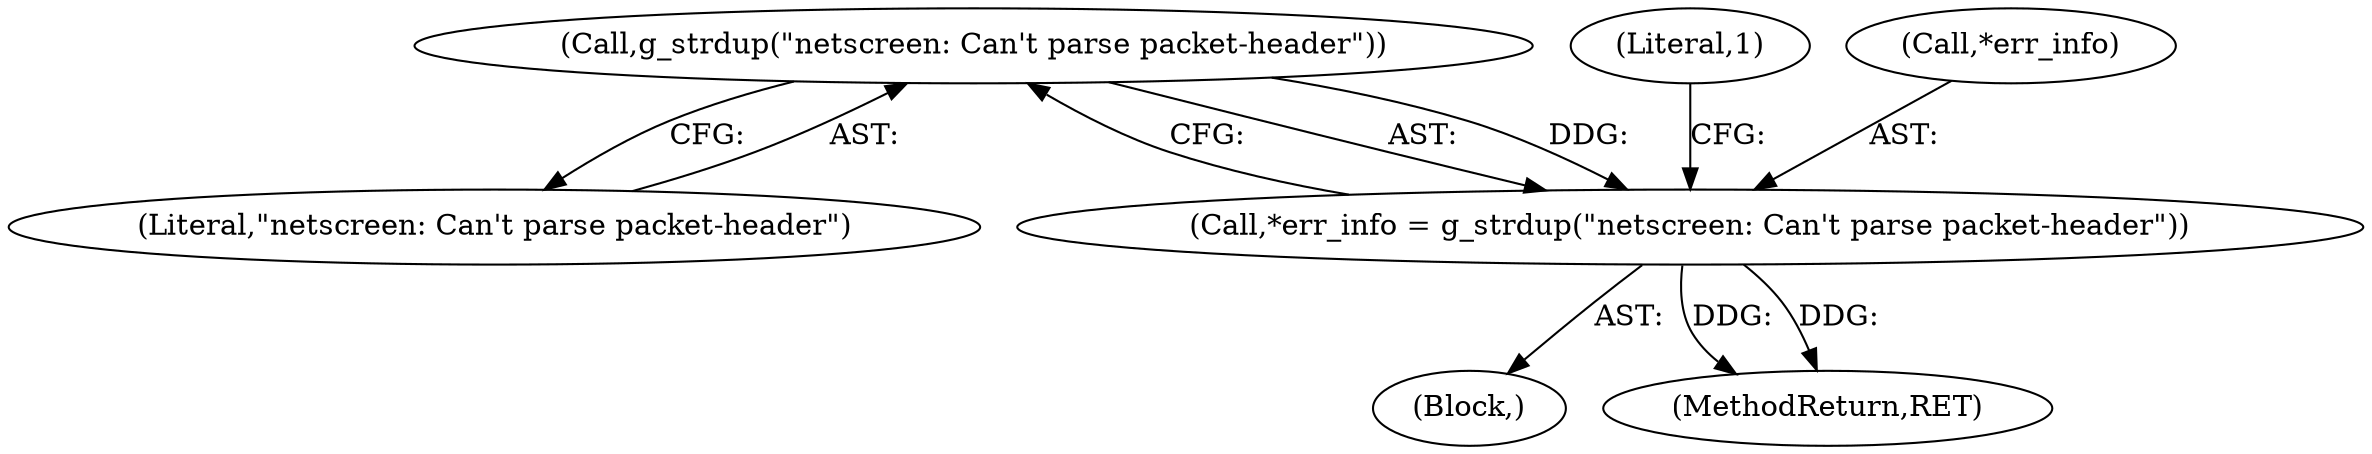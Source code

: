digraph "0_wireshark_11edc83b98a61e890d7bb01855389d40e984ea82@API" {
"1000175" [label="(Call,g_strdup(\"netscreen: Can't parse packet-header\"))"];
"1000172" [label="(Call,*err_info = g_strdup(\"netscreen: Can't parse packet-header\"))"];
"1000176" [label="(Literal,\"netscreen: Can't parse packet-header\")"];
"1000167" [label="(Block,)"];
"1000175" [label="(Call,g_strdup(\"netscreen: Can't parse packet-header\"))"];
"1000172" [label="(Call,*err_info = g_strdup(\"netscreen: Can't parse packet-header\"))"];
"1000422" [label="(MethodReturn,RET)"];
"1000179" [label="(Literal,1)"];
"1000173" [label="(Call,*err_info)"];
"1000175" -> "1000172"  [label="AST: "];
"1000175" -> "1000176"  [label="CFG: "];
"1000176" -> "1000175"  [label="AST: "];
"1000172" -> "1000175"  [label="CFG: "];
"1000175" -> "1000172"  [label="DDG: "];
"1000172" -> "1000167"  [label="AST: "];
"1000173" -> "1000172"  [label="AST: "];
"1000179" -> "1000172"  [label="CFG: "];
"1000172" -> "1000422"  [label="DDG: "];
"1000172" -> "1000422"  [label="DDG: "];
}
